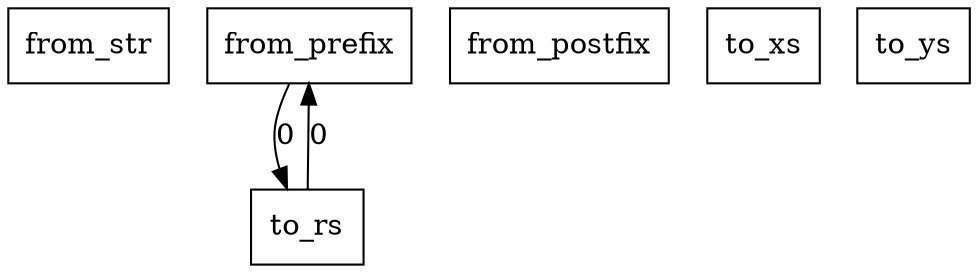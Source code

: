 digraph {
    graph [rankdir=TB
          ,bgcolor=transparent];
    node [shape=box
         ,fillcolor=white
         ,style=filled];
    0 [label=<from_str>];
    1 [label=<from_prefix>];
    2 [label=<from_postfix>];
    3 [label=<to_xs>];
    4 [label=<to_ys>];
    5 [label=<to_rs>];
    1 -> 5 [label=0];
    5 -> 1 [label=0];
}